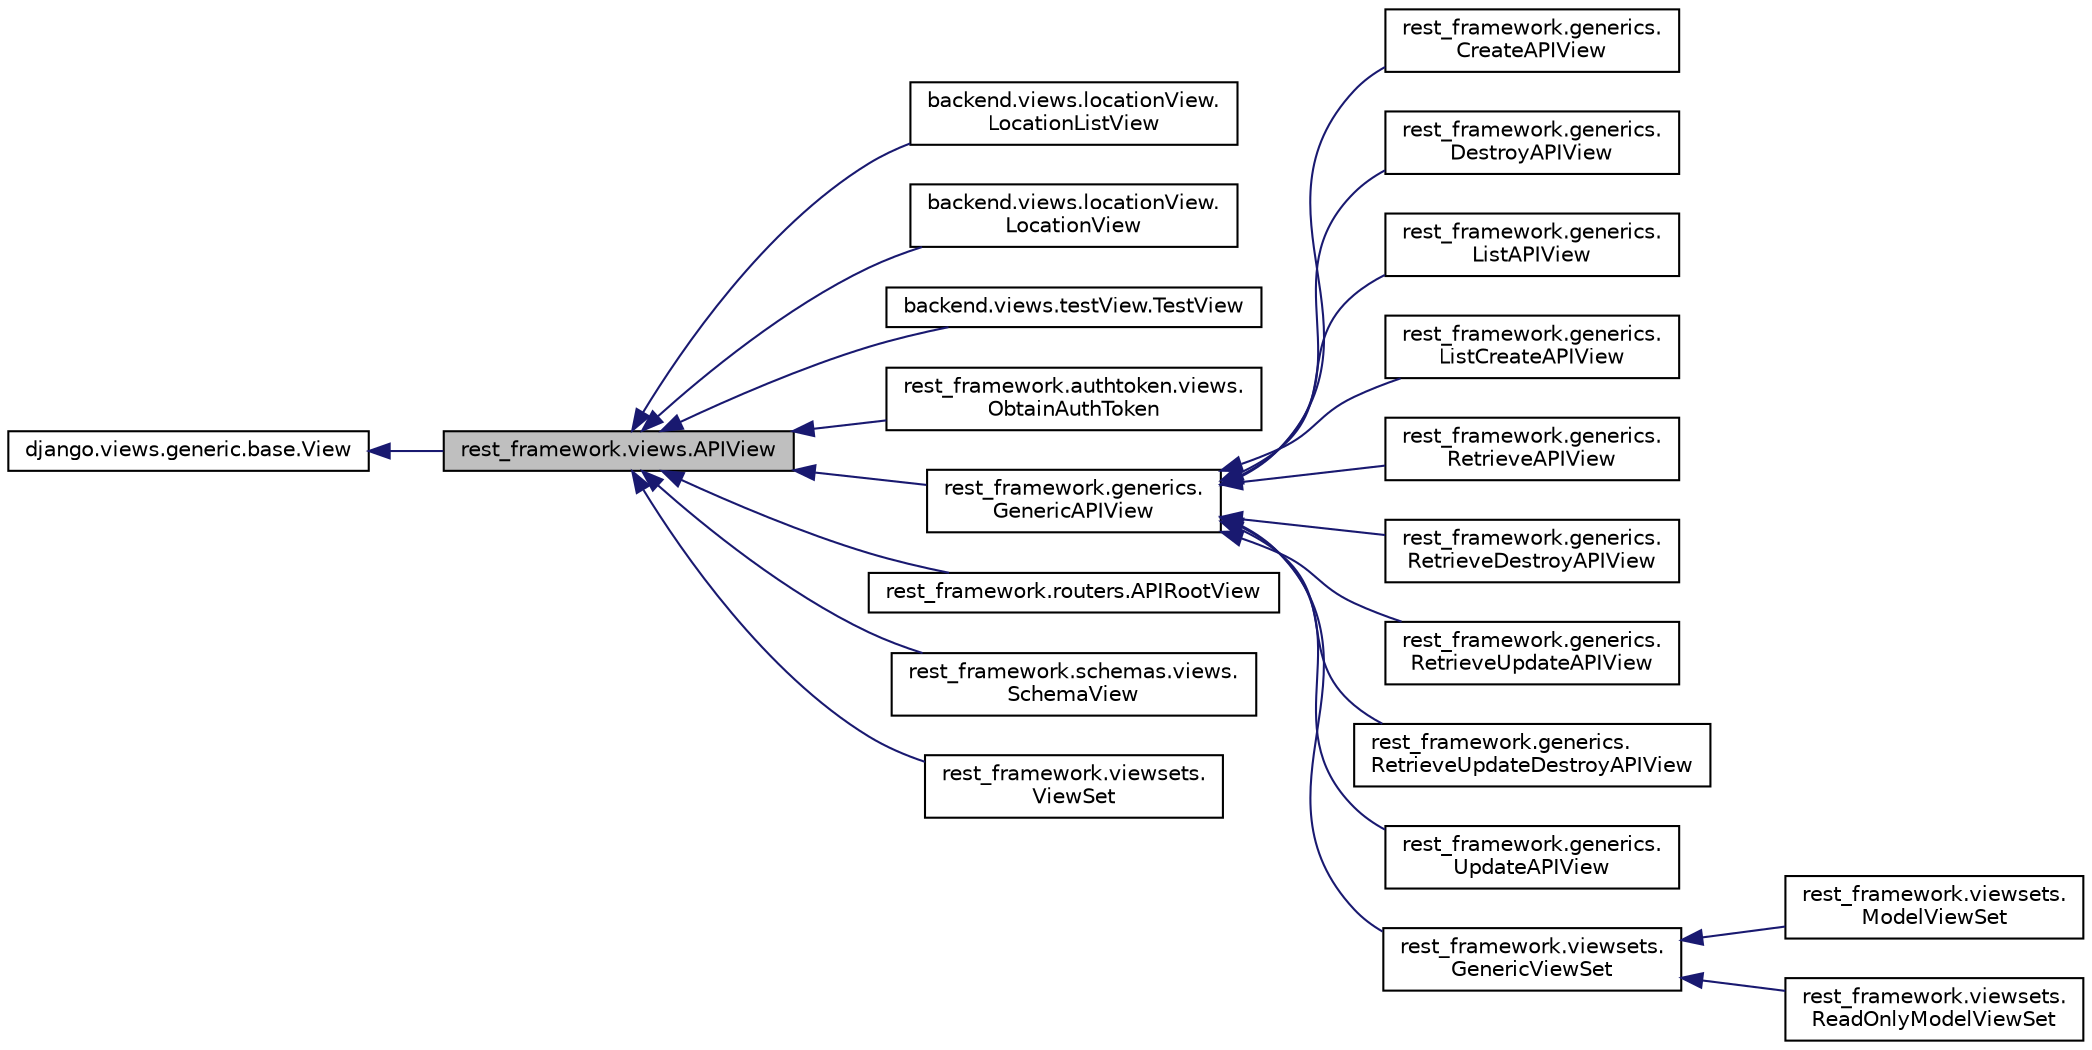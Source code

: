 digraph "rest_framework.views.APIView"
{
 // LATEX_PDF_SIZE
  edge [fontname="Helvetica",fontsize="10",labelfontname="Helvetica",labelfontsize="10"];
  node [fontname="Helvetica",fontsize="10",shape=record];
  rankdir="LR";
  Node1 [label="rest_framework.views.APIView",height=0.2,width=0.4,color="black", fillcolor="grey75", style="filled", fontcolor="black",tooltip=" "];
  Node2 -> Node1 [dir="back",color="midnightblue",fontsize="10",style="solid",fontname="Helvetica"];
  Node2 [label="django.views.generic.base.View",height=0.2,width=0.4,color="black", fillcolor="white", style="filled",URL="$d0/ddc/classdjango_1_1views_1_1generic_1_1base_1_1_view.html",tooltip=" "];
  Node1 -> Node3 [dir="back",color="midnightblue",fontsize="10",style="solid",fontname="Helvetica"];
  Node3 [label="backend.views.locationView.\lLocationListView",height=0.2,width=0.4,color="black", fillcolor="white", style="filled",URL="$d4/d13/classbackend_1_1views_1_1location_view_1_1_location_list_view.html",tooltip=" "];
  Node1 -> Node4 [dir="back",color="midnightblue",fontsize="10",style="solid",fontname="Helvetica"];
  Node4 [label="backend.views.locationView.\lLocationView",height=0.2,width=0.4,color="black", fillcolor="white", style="filled",URL="$d8/dae/classbackend_1_1views_1_1location_view_1_1_location_view.html",tooltip=" "];
  Node1 -> Node5 [dir="back",color="midnightblue",fontsize="10",style="solid",fontname="Helvetica"];
  Node5 [label="backend.views.testView.TestView",height=0.2,width=0.4,color="black", fillcolor="white", style="filled",URL="$dc/db2/classbackend_1_1views_1_1test_view_1_1_test_view.html",tooltip=" "];
  Node1 -> Node6 [dir="back",color="midnightblue",fontsize="10",style="solid",fontname="Helvetica"];
  Node6 [label="rest_framework.authtoken.views.\lObtainAuthToken",height=0.2,width=0.4,color="black", fillcolor="white", style="filled",URL="$df/d0a/classrest__framework_1_1authtoken_1_1views_1_1_obtain_auth_token.html",tooltip=" "];
  Node1 -> Node7 [dir="back",color="midnightblue",fontsize="10",style="solid",fontname="Helvetica"];
  Node7 [label="rest_framework.generics.\lGenericAPIView",height=0.2,width=0.4,color="black", fillcolor="white", style="filled",URL="$d9/d8f/classrest__framework_1_1generics_1_1_generic_a_p_i_view.html",tooltip=" "];
  Node7 -> Node8 [dir="back",color="midnightblue",fontsize="10",style="solid",fontname="Helvetica"];
  Node8 [label="rest_framework.generics.\lCreateAPIView",height=0.2,width=0.4,color="black", fillcolor="white", style="filled",URL="$d0/deb/classrest__framework_1_1generics_1_1_create_a_p_i_view.html",tooltip=" "];
  Node7 -> Node9 [dir="back",color="midnightblue",fontsize="10",style="solid",fontname="Helvetica"];
  Node9 [label="rest_framework.generics.\lDestroyAPIView",height=0.2,width=0.4,color="black", fillcolor="white", style="filled",URL="$d2/da9/classrest__framework_1_1generics_1_1_destroy_a_p_i_view.html",tooltip=" "];
  Node7 -> Node10 [dir="back",color="midnightblue",fontsize="10",style="solid",fontname="Helvetica"];
  Node10 [label="rest_framework.generics.\lListAPIView",height=0.2,width=0.4,color="black", fillcolor="white", style="filled",URL="$d2/da0/classrest__framework_1_1generics_1_1_list_a_p_i_view.html",tooltip=" "];
  Node7 -> Node11 [dir="back",color="midnightblue",fontsize="10",style="solid",fontname="Helvetica"];
  Node11 [label="rest_framework.generics.\lListCreateAPIView",height=0.2,width=0.4,color="black", fillcolor="white", style="filled",URL="$dd/dc6/classrest__framework_1_1generics_1_1_list_create_a_p_i_view.html",tooltip=" "];
  Node7 -> Node12 [dir="back",color="midnightblue",fontsize="10",style="solid",fontname="Helvetica"];
  Node12 [label="rest_framework.generics.\lRetrieveAPIView",height=0.2,width=0.4,color="black", fillcolor="white", style="filled",URL="$d7/db5/classrest__framework_1_1generics_1_1_retrieve_a_p_i_view.html",tooltip=" "];
  Node7 -> Node13 [dir="back",color="midnightblue",fontsize="10",style="solid",fontname="Helvetica"];
  Node13 [label="rest_framework.generics.\lRetrieveDestroyAPIView",height=0.2,width=0.4,color="black", fillcolor="white", style="filled",URL="$d0/ddb/classrest__framework_1_1generics_1_1_retrieve_destroy_a_p_i_view.html",tooltip=" "];
  Node7 -> Node14 [dir="back",color="midnightblue",fontsize="10",style="solid",fontname="Helvetica"];
  Node14 [label="rest_framework.generics.\lRetrieveUpdateAPIView",height=0.2,width=0.4,color="black", fillcolor="white", style="filled",URL="$d8/db6/classrest__framework_1_1generics_1_1_retrieve_update_a_p_i_view.html",tooltip=" "];
  Node7 -> Node15 [dir="back",color="midnightblue",fontsize="10",style="solid",fontname="Helvetica"];
  Node15 [label="rest_framework.generics.\lRetrieveUpdateDestroyAPIView",height=0.2,width=0.4,color="black", fillcolor="white", style="filled",URL="$d4/d8b/classrest__framework_1_1generics_1_1_retrieve_update_destroy_a_p_i_view.html",tooltip=" "];
  Node7 -> Node16 [dir="back",color="midnightblue",fontsize="10",style="solid",fontname="Helvetica"];
  Node16 [label="rest_framework.generics.\lUpdateAPIView",height=0.2,width=0.4,color="black", fillcolor="white", style="filled",URL="$df/d28/classrest__framework_1_1generics_1_1_update_a_p_i_view.html",tooltip=" "];
  Node7 -> Node17 [dir="back",color="midnightblue",fontsize="10",style="solid",fontname="Helvetica"];
  Node17 [label="rest_framework.viewsets.\lGenericViewSet",height=0.2,width=0.4,color="black", fillcolor="white", style="filled",URL="$dc/d64/classrest__framework_1_1viewsets_1_1_generic_view_set.html",tooltip=" "];
  Node17 -> Node18 [dir="back",color="midnightblue",fontsize="10",style="solid",fontname="Helvetica"];
  Node18 [label="rest_framework.viewsets.\lModelViewSet",height=0.2,width=0.4,color="black", fillcolor="white", style="filled",URL="$db/da8/classrest__framework_1_1viewsets_1_1_model_view_set.html",tooltip=" "];
  Node17 -> Node19 [dir="back",color="midnightblue",fontsize="10",style="solid",fontname="Helvetica"];
  Node19 [label="rest_framework.viewsets.\lReadOnlyModelViewSet",height=0.2,width=0.4,color="black", fillcolor="white", style="filled",URL="$db/df2/classrest__framework_1_1viewsets_1_1_read_only_model_view_set.html",tooltip=" "];
  Node1 -> Node20 [dir="back",color="midnightblue",fontsize="10",style="solid",fontname="Helvetica"];
  Node20 [label="rest_framework.routers.APIRootView",height=0.2,width=0.4,color="black", fillcolor="white", style="filled",URL="$db/d85/classrest__framework_1_1routers_1_1_a_p_i_root_view.html",tooltip=" "];
  Node1 -> Node21 [dir="back",color="midnightblue",fontsize="10",style="solid",fontname="Helvetica"];
  Node21 [label="rest_framework.schemas.views.\lSchemaView",height=0.2,width=0.4,color="black", fillcolor="white", style="filled",URL="$dc/dfe/classrest__framework_1_1schemas_1_1views_1_1_schema_view.html",tooltip=" "];
  Node1 -> Node22 [dir="back",color="midnightblue",fontsize="10",style="solid",fontname="Helvetica"];
  Node22 [label="rest_framework.viewsets.\lViewSet",height=0.2,width=0.4,color="black", fillcolor="white", style="filled",URL="$d8/da2/classrest__framework_1_1viewsets_1_1_view_set.html",tooltip=" "];
}
